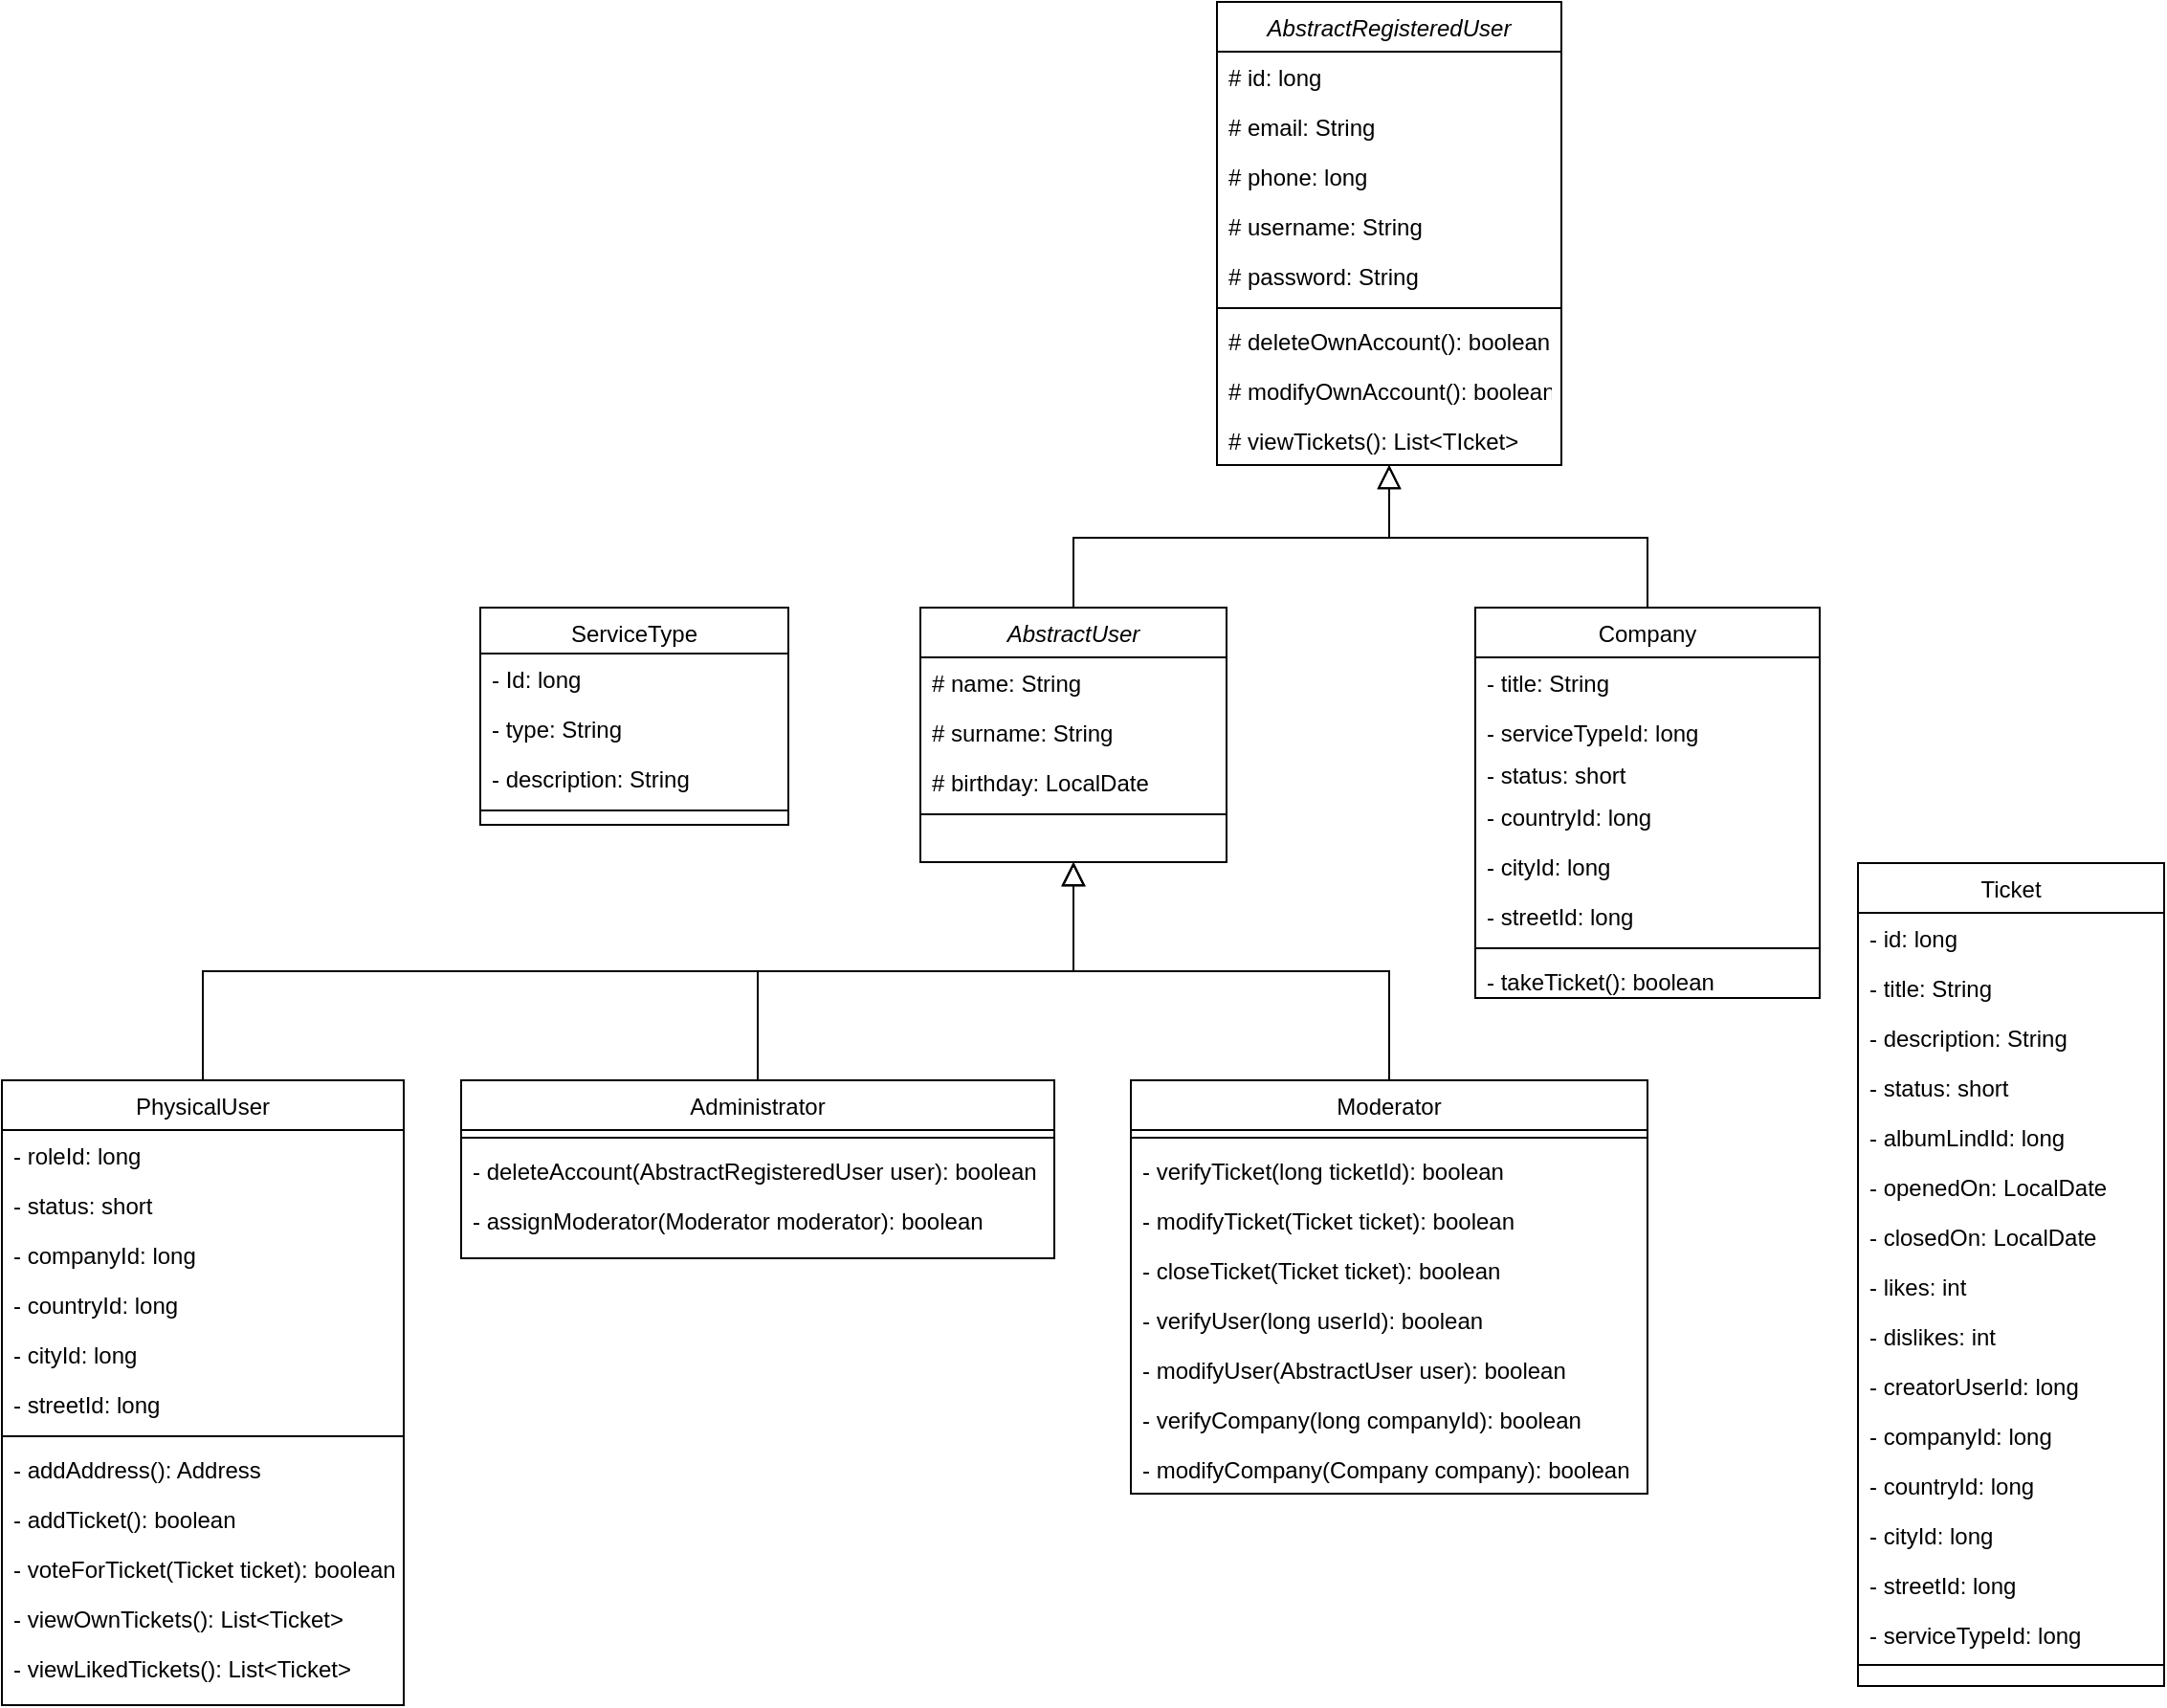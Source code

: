<mxfile version="14.1.8" type="device"><diagram id="C5RBs43oDa-KdzZeNtuy" name="Page-1"><mxGraphModel dx="1773" dy="1786" grid="1" gridSize="10" guides="1" tooltips="1" connect="1" arrows="1" fold="1" page="1" pageScale="1" pageWidth="827" pageHeight="1169" math="0" shadow="0"><root><mxCell id="WIyWlLk6GJQsqaUBKTNV-0"/><mxCell id="WIyWlLk6GJQsqaUBKTNV-1" parent="WIyWlLk6GJQsqaUBKTNV-0"/><mxCell id="zkfFHV4jXpPFQw0GAbJ--0" value="AbstractUser" style="swimlane;fontStyle=2;align=center;verticalAlign=top;childLayout=stackLayout;horizontal=1;startSize=26;horizontalStack=0;resizeParent=1;resizeLast=0;collapsible=1;marginBottom=0;rounded=0;shadow=0;strokeWidth=1;" parent="WIyWlLk6GJQsqaUBKTNV-1" vertex="1"><mxGeometry x="210" y="236.5" width="160" height="133" as="geometry"><mxRectangle x="230" y="140" width="160" height="26" as="alternateBounds"/></mxGeometry></mxCell><mxCell id="zkfFHV4jXpPFQw0GAbJ--2" value="# name: String&#10;" style="text;align=left;verticalAlign=top;spacingLeft=4;spacingRight=4;overflow=hidden;rotatable=0;points=[[0,0.5],[1,0.5]];portConstraint=eastwest;rounded=0;shadow=0;html=0;" parent="zkfFHV4jXpPFQw0GAbJ--0" vertex="1"><mxGeometry y="26" width="160" height="26" as="geometry"/></mxCell><mxCell id="zkfFHV4jXpPFQw0GAbJ--3" value="# surname: String" style="text;align=left;verticalAlign=top;spacingLeft=4;spacingRight=4;overflow=hidden;rotatable=0;points=[[0,0.5],[1,0.5]];portConstraint=eastwest;rounded=0;shadow=0;html=0;" parent="zkfFHV4jXpPFQw0GAbJ--0" vertex="1"><mxGeometry y="52" width="160" height="26" as="geometry"/></mxCell><mxCell id="q872eu7OvxJ8_eSv7n3Q-4" value="# birthday: LocalDate" style="text;align=left;verticalAlign=top;spacingLeft=4;spacingRight=4;overflow=hidden;rotatable=0;points=[[0,0.5],[1,0.5]];portConstraint=eastwest;" parent="zkfFHV4jXpPFQw0GAbJ--0" vertex="1"><mxGeometry y="78" width="160" height="26" as="geometry"/></mxCell><mxCell id="zkfFHV4jXpPFQw0GAbJ--4" value="" style="line;html=1;strokeWidth=1;align=left;verticalAlign=middle;spacingTop=-1;spacingLeft=3;spacingRight=3;rotatable=0;labelPosition=right;points=[];portConstraint=eastwest;" parent="zkfFHV4jXpPFQw0GAbJ--0" vertex="1"><mxGeometry y="104" width="160" height="8" as="geometry"/></mxCell><mxCell id="zkfFHV4jXpPFQw0GAbJ--6" value="PhysicalUser" style="swimlane;fontStyle=0;align=center;verticalAlign=top;childLayout=stackLayout;horizontal=1;startSize=26;horizontalStack=0;resizeParent=1;resizeLast=0;collapsible=1;marginBottom=0;rounded=0;shadow=0;strokeWidth=1;" parent="WIyWlLk6GJQsqaUBKTNV-1" vertex="1"><mxGeometry x="-270" y="483.5" width="210" height="326.5" as="geometry"><mxRectangle x="130" y="380" width="160" height="26" as="alternateBounds"/></mxGeometry></mxCell><mxCell id="6zYXiYDMdZ6M6vd9xcqS-14" value="- roleId: long" style="text;align=left;verticalAlign=top;spacingLeft=4;spacingRight=4;overflow=hidden;rotatable=0;points=[[0,0.5],[1,0.5]];portConstraint=eastwest;" parent="zkfFHV4jXpPFQw0GAbJ--6" vertex="1"><mxGeometry y="26" width="210" height="26" as="geometry"/></mxCell><mxCell id="6zYXiYDMdZ6M6vd9xcqS-16" value="- status: short" style="text;align=left;verticalAlign=top;spacingLeft=4;spacingRight=4;overflow=hidden;rotatable=0;points=[[0,0.5],[1,0.5]];portConstraint=eastwest;" parent="zkfFHV4jXpPFQw0GAbJ--6" vertex="1"><mxGeometry y="52" width="210" height="26" as="geometry"/></mxCell><mxCell id="hc353u03BxUJE78Lvv7y-8" value="- companyId: long" style="text;align=left;verticalAlign=top;spacingLeft=4;spacingRight=4;overflow=hidden;rotatable=0;points=[[0,0.5],[1,0.5]];portConstraint=eastwest;" vertex="1" parent="zkfFHV4jXpPFQw0GAbJ--6"><mxGeometry y="78" width="210" height="26" as="geometry"/></mxCell><mxCell id="hc353u03BxUJE78Lvv7y-9" value="- countryId: long" style="text;align=left;verticalAlign=top;spacingLeft=4;spacingRight=4;overflow=hidden;rotatable=0;points=[[0,0.5],[1,0.5]];portConstraint=eastwest;" vertex="1" parent="zkfFHV4jXpPFQw0GAbJ--6"><mxGeometry y="104" width="210" height="26" as="geometry"/></mxCell><mxCell id="hc353u03BxUJE78Lvv7y-10" value="- cityId: long" style="text;align=left;verticalAlign=top;spacingLeft=4;spacingRight=4;overflow=hidden;rotatable=0;points=[[0,0.5],[1,0.5]];portConstraint=eastwest;" vertex="1" parent="zkfFHV4jXpPFQw0GAbJ--6"><mxGeometry y="130" width="210" height="26" as="geometry"/></mxCell><mxCell id="hc353u03BxUJE78Lvv7y-11" value="- streetId: long" style="text;align=left;verticalAlign=top;spacingLeft=4;spacingRight=4;overflow=hidden;rotatable=0;points=[[0,0.5],[1,0.5]];portConstraint=eastwest;" vertex="1" parent="zkfFHV4jXpPFQw0GAbJ--6"><mxGeometry y="156" width="210" height="26" as="geometry"/></mxCell><mxCell id="zkfFHV4jXpPFQw0GAbJ--9" value="" style="line;html=1;strokeWidth=1;align=left;verticalAlign=middle;spacingTop=-1;spacingLeft=3;spacingRight=3;rotatable=0;labelPosition=right;points=[];portConstraint=eastwest;" parent="zkfFHV4jXpPFQw0GAbJ--6" vertex="1"><mxGeometry y="182" width="210" height="8" as="geometry"/></mxCell><mxCell id="6zYXiYDMdZ6M6vd9xcqS-6" value="- addAddress(): Address" style="text;align=left;verticalAlign=top;spacingLeft=4;spacingRight=4;overflow=hidden;rotatable=0;points=[[0,0.5],[1,0.5]];portConstraint=eastwest;" parent="zkfFHV4jXpPFQw0GAbJ--6" vertex="1"><mxGeometry y="190" width="210" height="26" as="geometry"/></mxCell><mxCell id="6zYXiYDMdZ6M6vd9xcqS-7" value="- addTicket(): boolean" style="text;align=left;verticalAlign=top;spacingLeft=4;spacingRight=4;overflow=hidden;rotatable=0;points=[[0,0.5],[1,0.5]];portConstraint=eastwest;" parent="zkfFHV4jXpPFQw0GAbJ--6" vertex="1"><mxGeometry y="216" width="210" height="26" as="geometry"/></mxCell><mxCell id="6zYXiYDMdZ6M6vd9xcqS-8" value="- voteForTicket(Ticket ticket): boolean" style="text;align=left;verticalAlign=top;spacingLeft=4;spacingRight=4;overflow=hidden;rotatable=0;points=[[0,0.5],[1,0.5]];portConstraint=eastwest;" parent="zkfFHV4jXpPFQw0GAbJ--6" vertex="1"><mxGeometry y="242" width="210" height="26" as="geometry"/></mxCell><mxCell id="wPlkmek6dl3MvxsALLrD-10" value="- viewOwnTickets(): List&lt;Ticket&gt;" style="text;align=left;verticalAlign=top;spacingLeft=4;spacingRight=4;overflow=hidden;rotatable=0;points=[[0,0.5],[1,0.5]];portConstraint=eastwest;" parent="zkfFHV4jXpPFQw0GAbJ--6" vertex="1"><mxGeometry y="268" width="210" height="26" as="geometry"/></mxCell><mxCell id="wPlkmek6dl3MvxsALLrD-11" value="- viewLikedTickets(): List&lt;Ticket&gt;" style="text;align=left;verticalAlign=top;spacingLeft=4;spacingRight=4;overflow=hidden;rotatable=0;points=[[0,0.5],[1,0.5]];portConstraint=eastwest;" parent="zkfFHV4jXpPFQw0GAbJ--6" vertex="1"><mxGeometry y="294" width="210" height="26" as="geometry"/></mxCell><mxCell id="zkfFHV4jXpPFQw0GAbJ--12" value="" style="endArrow=block;endSize=10;endFill=0;shadow=0;strokeWidth=1;rounded=0;edgeStyle=elbowEdgeStyle;elbow=vertical;" parent="WIyWlLk6GJQsqaUBKTNV-1" source="zkfFHV4jXpPFQw0GAbJ--6" target="zkfFHV4jXpPFQw0GAbJ--0" edge="1"><mxGeometry width="160" relative="1" as="geometry"><mxPoint x="190" y="386.5" as="sourcePoint"/><mxPoint x="190" y="386.5" as="targetPoint"/></mxGeometry></mxCell><mxCell id="zkfFHV4jXpPFQw0GAbJ--13" value="Moderator" style="swimlane;fontStyle=0;align=center;verticalAlign=top;childLayout=stackLayout;horizontal=1;startSize=26;horizontalStack=0;resizeParent=1;resizeLast=0;collapsible=1;marginBottom=0;rounded=0;shadow=0;strokeWidth=1;" parent="WIyWlLk6GJQsqaUBKTNV-1" vertex="1"><mxGeometry x="320" y="483.5" width="270" height="216" as="geometry"><mxRectangle x="340" y="380" width="170" height="26" as="alternateBounds"/></mxGeometry></mxCell><mxCell id="zkfFHV4jXpPFQw0GAbJ--15" value="" style="line;html=1;strokeWidth=1;align=left;verticalAlign=middle;spacingTop=-1;spacingLeft=3;spacingRight=3;rotatable=0;labelPosition=right;points=[];portConstraint=eastwest;" parent="zkfFHV4jXpPFQw0GAbJ--13" vertex="1"><mxGeometry y="26" width="270" height="8" as="geometry"/></mxCell><mxCell id="6zYXiYDMdZ6M6vd9xcqS-4" value="- verifyTicket(long ticketId): boolean" style="text;align=left;verticalAlign=top;spacingLeft=4;spacingRight=4;overflow=hidden;rotatable=0;points=[[0,0.5],[1,0.5]];portConstraint=eastwest;" parent="zkfFHV4jXpPFQw0GAbJ--13" vertex="1"><mxGeometry y="34" width="270" height="26" as="geometry"/></mxCell><mxCell id="6zYXiYDMdZ6M6vd9xcqS-5" value="- modifyTicket(Ticket ticket): boolean" style="text;align=left;verticalAlign=top;spacingLeft=4;spacingRight=4;overflow=hidden;rotatable=0;points=[[0,0.5],[1,0.5]];portConstraint=eastwest;" parent="zkfFHV4jXpPFQw0GAbJ--13" vertex="1"><mxGeometry y="60" width="270" height="26" as="geometry"/></mxCell><mxCell id="wPlkmek6dl3MvxsALLrD-2" value="- closeTicket(Ticket ticket): boolean" style="text;align=left;verticalAlign=top;spacingLeft=4;spacingRight=4;overflow=hidden;rotatable=0;points=[[0,0.5],[1,0.5]];portConstraint=eastwest;" parent="zkfFHV4jXpPFQw0GAbJ--13" vertex="1"><mxGeometry y="86" width="270" height="26" as="geometry"/></mxCell><mxCell id="6zYXiYDMdZ6M6vd9xcqS-17" value="- verifyUser(long userId): boolean" style="text;align=left;verticalAlign=top;spacingLeft=4;spacingRight=4;overflow=hidden;rotatable=0;points=[[0,0.5],[1,0.5]];portConstraint=eastwest;" parent="zkfFHV4jXpPFQw0GAbJ--13" vertex="1"><mxGeometry y="112" width="270" height="26" as="geometry"/></mxCell><mxCell id="6zYXiYDMdZ6M6vd9xcqS-18" value="- modifyUser(AbstractUser user): boolean" style="text;align=left;verticalAlign=top;spacingLeft=4;spacingRight=4;overflow=hidden;rotatable=0;points=[[0,0.5],[1,0.5]];portConstraint=eastwest;" parent="zkfFHV4jXpPFQw0GAbJ--13" vertex="1"><mxGeometry y="138" width="270" height="26" as="geometry"/></mxCell><mxCell id="6zYXiYDMdZ6M6vd9xcqS-21" value="- verifyCompany(long companyId): boolean" style="text;align=left;verticalAlign=top;spacingLeft=4;spacingRight=4;overflow=hidden;rotatable=0;points=[[0,0.5],[1,0.5]];portConstraint=eastwest;" parent="zkfFHV4jXpPFQw0GAbJ--13" vertex="1"><mxGeometry y="164" width="270" height="26" as="geometry"/></mxCell><mxCell id="6zYXiYDMdZ6M6vd9xcqS-20" value="- modifyCompany(Company company): boolean" style="text;align=left;verticalAlign=top;spacingLeft=4;spacingRight=4;overflow=hidden;rotatable=0;points=[[0,0.5],[1,0.5]];portConstraint=eastwest;" parent="zkfFHV4jXpPFQw0GAbJ--13" vertex="1"><mxGeometry y="190" width="270" height="26" as="geometry"/></mxCell><mxCell id="zkfFHV4jXpPFQw0GAbJ--16" value="" style="endArrow=block;endSize=10;endFill=0;shadow=0;strokeWidth=1;rounded=0;edgeStyle=elbowEdgeStyle;elbow=vertical;" parent="WIyWlLk6GJQsqaUBKTNV-1" source="zkfFHV4jXpPFQw0GAbJ--13" target="zkfFHV4jXpPFQw0GAbJ--0" edge="1"><mxGeometry width="160" relative="1" as="geometry"><mxPoint x="200" y="556.5" as="sourcePoint"/><mxPoint x="300" y="454.5" as="targetPoint"/></mxGeometry></mxCell><mxCell id="q872eu7OvxJ8_eSv7n3Q-6" value="Company" style="swimlane;fontStyle=0;align=center;verticalAlign=top;childLayout=stackLayout;horizontal=1;startSize=26;horizontalStack=0;resizeParent=1;resizeLast=0;collapsible=1;marginBottom=0;rounded=0;shadow=0;strokeWidth=1;" parent="WIyWlLk6GJQsqaUBKTNV-1" vertex="1"><mxGeometry x="500" y="236.5" width="180" height="204" as="geometry"><mxRectangle x="230" y="140" width="160" height="26" as="alternateBounds"/></mxGeometry></mxCell><mxCell id="q872eu7OvxJ8_eSv7n3Q-8" value="- title: String&#10;" style="text;align=left;verticalAlign=top;spacingLeft=4;spacingRight=4;overflow=hidden;rotatable=0;points=[[0,0.5],[1,0.5]];portConstraint=eastwest;rounded=0;shadow=0;html=0;" parent="q872eu7OvxJ8_eSv7n3Q-6" vertex="1"><mxGeometry y="26" width="180" height="26" as="geometry"/></mxCell><mxCell id="q872eu7OvxJ8_eSv7n3Q-24" value="- serviceTypeId: long" style="text;align=left;verticalAlign=top;spacingLeft=4;spacingRight=4;overflow=hidden;rotatable=0;points=[[0,0.5],[1,0.5]];portConstraint=eastwest;rounded=0;shadow=0;html=0;" parent="q872eu7OvxJ8_eSv7n3Q-6" vertex="1"><mxGeometry y="52" width="180" height="22" as="geometry"/></mxCell><mxCell id="hc353u03BxUJE78Lvv7y-12" value="- status: short" style="text;align=left;verticalAlign=top;spacingLeft=4;spacingRight=4;overflow=hidden;rotatable=0;points=[[0,0.5],[1,0.5]];portConstraint=eastwest;rounded=0;shadow=0;html=0;" vertex="1" parent="q872eu7OvxJ8_eSv7n3Q-6"><mxGeometry y="74" width="180" height="22" as="geometry"/></mxCell><mxCell id="q872eu7OvxJ8_eSv7n3Q-9" value="- countryId: long" style="text;align=left;verticalAlign=top;spacingLeft=4;spacingRight=4;overflow=hidden;rotatable=0;points=[[0,0.5],[1,0.5]];portConstraint=eastwest;rounded=0;shadow=0;html=0;" parent="q872eu7OvxJ8_eSv7n3Q-6" vertex="1"><mxGeometry y="96" width="180" height="26" as="geometry"/></mxCell><mxCell id="hc353u03BxUJE78Lvv7y-13" value="- cityId: long" style="text;align=left;verticalAlign=top;spacingLeft=4;spacingRight=4;overflow=hidden;rotatable=0;points=[[0,0.5],[1,0.5]];portConstraint=eastwest;rounded=0;shadow=0;html=0;" vertex="1" parent="q872eu7OvxJ8_eSv7n3Q-6"><mxGeometry y="122" width="180" height="26" as="geometry"/></mxCell><mxCell id="hc353u03BxUJE78Lvv7y-14" value="- streetId: long" style="text;align=left;verticalAlign=top;spacingLeft=4;spacingRight=4;overflow=hidden;rotatable=0;points=[[0,0.5],[1,0.5]];portConstraint=eastwest;rounded=0;shadow=0;html=0;" vertex="1" parent="q872eu7OvxJ8_eSv7n3Q-6"><mxGeometry y="148" width="180" height="26" as="geometry"/></mxCell><mxCell id="q872eu7OvxJ8_eSv7n3Q-13" value="" style="line;html=1;strokeWidth=1;align=left;verticalAlign=middle;spacingTop=-1;spacingLeft=3;spacingRight=3;rotatable=0;labelPosition=right;points=[];portConstraint=eastwest;" parent="q872eu7OvxJ8_eSv7n3Q-6" vertex="1"><mxGeometry y="174" width="180" height="8" as="geometry"/></mxCell><mxCell id="wPlkmek6dl3MvxsALLrD-5" value="- takeTicket(): boolean" style="text;align=left;verticalAlign=top;spacingLeft=4;spacingRight=4;overflow=hidden;rotatable=0;points=[[0,0.5],[1,0.5]];portConstraint=eastwest;rounded=0;shadow=0;html=0;" parent="q872eu7OvxJ8_eSv7n3Q-6" vertex="1"><mxGeometry y="182" width="180" height="22" as="geometry"/></mxCell><mxCell id="q872eu7OvxJ8_eSv7n3Q-14" value="AbstractRegisteredUser" style="swimlane;fontStyle=2;align=center;verticalAlign=top;childLayout=stackLayout;horizontal=1;startSize=26;horizontalStack=0;resizeParent=1;resizeLast=0;collapsible=1;marginBottom=0;rounded=0;shadow=0;strokeWidth=1;" parent="WIyWlLk6GJQsqaUBKTNV-1" vertex="1"><mxGeometry x="365" y="-80" width="180" height="242" as="geometry"><mxRectangle x="230" y="140" width="160" height="26" as="alternateBounds"/></mxGeometry></mxCell><mxCell id="q872eu7OvxJ8_eSv7n3Q-15" value="# id: long" style="text;align=left;verticalAlign=top;spacingLeft=4;spacingRight=4;overflow=hidden;rotatable=0;points=[[0,0.5],[1,0.5]];portConstraint=eastwest;" parent="q872eu7OvxJ8_eSv7n3Q-14" vertex="1"><mxGeometry y="26" width="180" height="26" as="geometry"/></mxCell><mxCell id="q872eu7OvxJ8_eSv7n3Q-18" value="# email: String" style="text;align=left;verticalAlign=top;spacingLeft=4;spacingRight=4;overflow=hidden;rotatable=0;points=[[0,0.5],[1,0.5]];portConstraint=eastwest;" parent="q872eu7OvxJ8_eSv7n3Q-14" vertex="1"><mxGeometry y="52" width="180" height="26" as="geometry"/></mxCell><mxCell id="q872eu7OvxJ8_eSv7n3Q-19" value="# phone: long" style="text;align=left;verticalAlign=top;spacingLeft=4;spacingRight=4;overflow=hidden;rotatable=0;points=[[0,0.5],[1,0.5]];portConstraint=eastwest;" parent="q872eu7OvxJ8_eSv7n3Q-14" vertex="1"><mxGeometry y="78" width="180" height="26" as="geometry"/></mxCell><mxCell id="wPlkmek6dl3MvxsALLrD-0" value="# username: String" style="text;align=left;verticalAlign=top;spacingLeft=4;spacingRight=4;overflow=hidden;rotatable=0;points=[[0,0.5],[1,0.5]];portConstraint=eastwest;" parent="q872eu7OvxJ8_eSv7n3Q-14" vertex="1"><mxGeometry y="104" width="180" height="26" as="geometry"/></mxCell><mxCell id="hc353u03BxUJE78Lvv7y-4" value="# password: String" style="text;align=left;verticalAlign=top;spacingLeft=4;spacingRight=4;overflow=hidden;rotatable=0;points=[[0,0.5],[1,0.5]];portConstraint=eastwest;" vertex="1" parent="q872eu7OvxJ8_eSv7n3Q-14"><mxGeometry y="130" width="180" height="26" as="geometry"/></mxCell><mxCell id="q872eu7OvxJ8_eSv7n3Q-21" value="" style="line;html=1;strokeWidth=1;align=left;verticalAlign=middle;spacingTop=-1;spacingLeft=3;spacingRight=3;rotatable=0;labelPosition=right;points=[];portConstraint=eastwest;" parent="q872eu7OvxJ8_eSv7n3Q-14" vertex="1"><mxGeometry y="156" width="180" height="8" as="geometry"/></mxCell><mxCell id="wPlkmek6dl3MvxsALLrD-4" value="# deleteOwnAccount(): boolean" style="text;align=left;verticalAlign=top;spacingLeft=4;spacingRight=4;overflow=hidden;rotatable=0;points=[[0,0.5],[1,0.5]];portConstraint=eastwest;" parent="q872eu7OvxJ8_eSv7n3Q-14" vertex="1"><mxGeometry y="164" width="180" height="26" as="geometry"/></mxCell><mxCell id="wPlkmek6dl3MvxsALLrD-9" value="# modifyOwnAccount(): boolean" style="text;align=left;verticalAlign=top;spacingLeft=4;spacingRight=4;overflow=hidden;rotatable=0;points=[[0,0.5],[1,0.5]];portConstraint=eastwest;" parent="q872eu7OvxJ8_eSv7n3Q-14" vertex="1"><mxGeometry y="190" width="180" height="26" as="geometry"/></mxCell><mxCell id="wPlkmek6dl3MvxsALLrD-8" value="# viewTickets(): List&lt;TIcket&gt;" style="text;align=left;verticalAlign=top;spacingLeft=4;spacingRight=4;overflow=hidden;rotatable=0;points=[[0,0.5],[1,0.5]];portConstraint=eastwest;" parent="q872eu7OvxJ8_eSv7n3Q-14" vertex="1"><mxGeometry y="216" width="180" height="26" as="geometry"/></mxCell><mxCell id="q872eu7OvxJ8_eSv7n3Q-22" value="" style="endArrow=block;endSize=10;endFill=0;shadow=0;strokeWidth=1;rounded=0;edgeStyle=elbowEdgeStyle;elbow=vertical;exitX=0.5;exitY=0;exitDx=0;exitDy=0;entryX=0.5;entryY=1;entryDx=0;entryDy=0;entryPerimeter=0;" parent="WIyWlLk6GJQsqaUBKTNV-1" source="q872eu7OvxJ8_eSv7n3Q-6" target="wPlkmek6dl3MvxsALLrD-8" edge="1"><mxGeometry width="160" relative="1" as="geometry"><mxPoint x="590" y="180" as="sourcePoint"/><mxPoint x="450" y="180" as="targetPoint"/><Array as="points"><mxPoint x="530" y="200"/></Array></mxGeometry></mxCell><mxCell id="q872eu7OvxJ8_eSv7n3Q-23" value="" style="endArrow=block;endSize=10;endFill=0;shadow=0;strokeWidth=1;rounded=0;edgeStyle=elbowEdgeStyle;elbow=vertical;exitX=0.5;exitY=0;exitDx=0;exitDy=0;entryX=0.5;entryY=1;entryDx=0;entryDy=0;entryPerimeter=0;" parent="WIyWlLk6GJQsqaUBKTNV-1" source="zkfFHV4jXpPFQw0GAbJ--0" target="wPlkmek6dl3MvxsALLrD-8" edge="1"><mxGeometry width="160" relative="1" as="geometry"><mxPoint x="590" y="213" as="sourcePoint"/><mxPoint x="450" y="170" as="targetPoint"/><Array as="points"><mxPoint x="380" y="200"/></Array></mxGeometry></mxCell><mxCell id="q872eu7OvxJ8_eSv7n3Q-25" value="ServiceType" style="swimlane;fontStyle=0;align=center;verticalAlign=top;childLayout=stackLayout;horizontal=1;startSize=24;horizontalStack=0;resizeParent=1;resizeLast=0;collapsible=1;marginBottom=0;rounded=0;shadow=0;strokeWidth=1;" parent="WIyWlLk6GJQsqaUBKTNV-1" vertex="1"><mxGeometry x="-20" y="236.5" width="161" height="113.5" as="geometry"><mxRectangle x="230" y="140" width="160" height="26" as="alternateBounds"/></mxGeometry></mxCell><mxCell id="q872eu7OvxJ8_eSv7n3Q-26" value="- Id: long" style="text;align=left;verticalAlign=top;spacingLeft=4;spacingRight=4;overflow=hidden;rotatable=0;points=[[0,0.5],[1,0.5]];portConstraint=eastwest;rounded=0;shadow=0;html=0;" parent="q872eu7OvxJ8_eSv7n3Q-25" vertex="1"><mxGeometry y="24" width="161" height="26" as="geometry"/></mxCell><mxCell id="q872eu7OvxJ8_eSv7n3Q-30" value="- type: String" style="text;align=left;verticalAlign=top;spacingLeft=4;spacingRight=4;overflow=hidden;rotatable=0;points=[[0,0.5],[1,0.5]];portConstraint=eastwest;rounded=0;shadow=0;html=0;" parent="q872eu7OvxJ8_eSv7n3Q-25" vertex="1"><mxGeometry y="50" width="161" height="26" as="geometry"/></mxCell><mxCell id="q872eu7OvxJ8_eSv7n3Q-31" value="- description: String" style="text;align=left;verticalAlign=top;spacingLeft=4;spacingRight=4;overflow=hidden;rotatable=0;points=[[0,0.5],[1,0.5]];portConstraint=eastwest;rounded=0;shadow=0;html=0;" parent="q872eu7OvxJ8_eSv7n3Q-25" vertex="1"><mxGeometry y="76" width="161" height="26" as="geometry"/></mxCell><mxCell id="q872eu7OvxJ8_eSv7n3Q-29" value="" style="line;html=1;strokeWidth=1;align=left;verticalAlign=middle;spacingTop=-1;spacingLeft=3;spacingRight=3;rotatable=0;labelPosition=right;points=[];portConstraint=eastwest;" parent="q872eu7OvxJ8_eSv7n3Q-25" vertex="1"><mxGeometry y="102" width="161" height="8" as="geometry"/></mxCell><mxCell id="q872eu7OvxJ8_eSv7n3Q-42" value="Ticket" style="swimlane;fontStyle=0;align=center;verticalAlign=top;childLayout=stackLayout;horizontal=1;startSize=26;horizontalStack=0;resizeParent=1;resizeLast=0;collapsible=1;marginBottom=0;rounded=0;shadow=0;strokeWidth=1;" parent="WIyWlLk6GJQsqaUBKTNV-1" vertex="1"><mxGeometry x="700" y="370" width="160" height="430" as="geometry"><mxRectangle x="230" y="140" width="160" height="26" as="alternateBounds"/></mxGeometry></mxCell><mxCell id="q872eu7OvxJ8_eSv7n3Q-43" value="- id: long&#10;" style="text;align=left;verticalAlign=top;spacingLeft=4;spacingRight=4;overflow=hidden;rotatable=0;points=[[0,0.5],[1,0.5]];portConstraint=eastwest;rounded=0;shadow=0;html=0;" parent="q872eu7OvxJ8_eSv7n3Q-42" vertex="1"><mxGeometry y="26" width="160" height="26" as="geometry"/></mxCell><mxCell id="q872eu7OvxJ8_eSv7n3Q-44" value="- title: String" style="text;align=left;verticalAlign=top;spacingLeft=4;spacingRight=4;overflow=hidden;rotatable=0;points=[[0,0.5],[1,0.5]];portConstraint=eastwest;rounded=0;shadow=0;html=0;" parent="q872eu7OvxJ8_eSv7n3Q-42" vertex="1"><mxGeometry y="52" width="160" height="26" as="geometry"/></mxCell><mxCell id="q872eu7OvxJ8_eSv7n3Q-45" value="- description: String" style="text;align=left;verticalAlign=top;spacingLeft=4;spacingRight=4;overflow=hidden;rotatable=0;points=[[0,0.5],[1,0.5]];portConstraint=eastwest;" parent="q872eu7OvxJ8_eSv7n3Q-42" vertex="1"><mxGeometry y="78" width="160" height="26" as="geometry"/></mxCell><mxCell id="6zYXiYDMdZ6M6vd9xcqS-0" value="- status: short" style="text;align=left;verticalAlign=top;spacingLeft=4;spacingRight=4;overflow=hidden;rotatable=0;points=[[0,0.5],[1,0.5]];portConstraint=eastwest;rounded=0;shadow=0;html=0;" parent="q872eu7OvxJ8_eSv7n3Q-42" vertex="1"><mxGeometry y="104" width="160" height="26" as="geometry"/></mxCell><mxCell id="q872eu7OvxJ8_eSv7n3Q-52" value="- albumLindId: long" style="text;align=left;verticalAlign=top;spacingLeft=4;spacingRight=4;overflow=hidden;rotatable=0;points=[[0,0.5],[1,0.5]];portConstraint=eastwest;" parent="q872eu7OvxJ8_eSv7n3Q-42" vertex="1"><mxGeometry y="130" width="160" height="26" as="geometry"/></mxCell><mxCell id="q872eu7OvxJ8_eSv7n3Q-48" value="- openedOn: LocalDate" style="text;align=left;verticalAlign=top;spacingLeft=4;spacingRight=4;overflow=hidden;rotatable=0;points=[[0,0.5],[1,0.5]];portConstraint=eastwest;" parent="q872eu7OvxJ8_eSv7n3Q-42" vertex="1"><mxGeometry y="156" width="160" height="26" as="geometry"/></mxCell><mxCell id="q872eu7OvxJ8_eSv7n3Q-47" value="- closedOn: LocalDate" style="text;align=left;verticalAlign=top;spacingLeft=4;spacingRight=4;overflow=hidden;rotatable=0;points=[[0,0.5],[1,0.5]];portConstraint=eastwest;rounded=0;shadow=0;html=0;" parent="q872eu7OvxJ8_eSv7n3Q-42" vertex="1"><mxGeometry y="182" width="160" height="26" as="geometry"/></mxCell><mxCell id="q872eu7OvxJ8_eSv7n3Q-49" value="- likes: int" style="text;align=left;verticalAlign=top;spacingLeft=4;spacingRight=4;overflow=hidden;rotatable=0;points=[[0,0.5],[1,0.5]];portConstraint=eastwest;rounded=0;shadow=0;html=0;" parent="q872eu7OvxJ8_eSv7n3Q-42" vertex="1"><mxGeometry y="208" width="160" height="26" as="geometry"/></mxCell><mxCell id="q872eu7OvxJ8_eSv7n3Q-51" value="- dislikes: int" style="text;align=left;verticalAlign=top;spacingLeft=4;spacingRight=4;overflow=hidden;rotatable=0;points=[[0,0.5],[1,0.5]];portConstraint=eastwest;rounded=0;shadow=0;html=0;" parent="q872eu7OvxJ8_eSv7n3Q-42" vertex="1"><mxGeometry y="234" width="160" height="26" as="geometry"/></mxCell><mxCell id="q872eu7OvxJ8_eSv7n3Q-53" value="- creatorUserId: long" style="text;align=left;verticalAlign=top;spacingLeft=4;spacingRight=4;overflow=hidden;rotatable=0;points=[[0,0.5],[1,0.5]];portConstraint=eastwest;rounded=0;shadow=0;html=0;" parent="q872eu7OvxJ8_eSv7n3Q-42" vertex="1"><mxGeometry y="260" width="160" height="26" as="geometry"/></mxCell><mxCell id="wPlkmek6dl3MvxsALLrD-7" value="- companyId: long" style="text;align=left;verticalAlign=top;spacingLeft=4;spacingRight=4;overflow=hidden;rotatable=0;points=[[0,0.5],[1,0.5]];portConstraint=eastwest;rounded=0;shadow=0;html=0;" parent="q872eu7OvxJ8_eSv7n3Q-42" vertex="1"><mxGeometry y="286" width="160" height="26" as="geometry"/></mxCell><mxCell id="q872eu7OvxJ8_eSv7n3Q-54" value="- countryId: long" style="text;align=left;verticalAlign=top;spacingLeft=4;spacingRight=4;overflow=hidden;rotatable=0;points=[[0,0.5],[1,0.5]];portConstraint=eastwest;rounded=0;shadow=0;html=0;" parent="q872eu7OvxJ8_eSv7n3Q-42" vertex="1"><mxGeometry y="312" width="160" height="26" as="geometry"/></mxCell><mxCell id="hc353u03BxUJE78Lvv7y-2" value="- cityId: long" style="text;align=left;verticalAlign=top;spacingLeft=4;spacingRight=4;overflow=hidden;rotatable=0;points=[[0,0.5],[1,0.5]];portConstraint=eastwest;rounded=0;shadow=0;html=0;" vertex="1" parent="q872eu7OvxJ8_eSv7n3Q-42"><mxGeometry y="338" width="160" height="26" as="geometry"/></mxCell><mxCell id="hc353u03BxUJE78Lvv7y-3" value="- streetId: long" style="text;align=left;verticalAlign=top;spacingLeft=4;spacingRight=4;overflow=hidden;rotatable=0;points=[[0,0.5],[1,0.5]];portConstraint=eastwest;rounded=0;shadow=0;html=0;" vertex="1" parent="q872eu7OvxJ8_eSv7n3Q-42"><mxGeometry y="364" width="160" height="26" as="geometry"/></mxCell><mxCell id="hc353u03BxUJE78Lvv7y-1" value="- serviceTypeId: long" style="text;align=left;verticalAlign=top;spacingLeft=4;spacingRight=4;overflow=hidden;rotatable=0;points=[[0,0.5],[1,0.5]];portConstraint=eastwest;rounded=0;shadow=0;html=0;" vertex="1" parent="q872eu7OvxJ8_eSv7n3Q-42"><mxGeometry y="390" width="160" height="26" as="geometry"/></mxCell><mxCell id="q872eu7OvxJ8_eSv7n3Q-46" value="" style="line;html=1;strokeWidth=1;align=left;verticalAlign=middle;spacingTop=-1;spacingLeft=3;spacingRight=3;rotatable=0;labelPosition=right;points=[];portConstraint=eastwest;" parent="q872eu7OvxJ8_eSv7n3Q-42" vertex="1"><mxGeometry y="416" width="160" height="6" as="geometry"/></mxCell><mxCell id="6zYXiYDMdZ6M6vd9xcqS-9" value="Administrator" style="swimlane;fontStyle=0;align=center;verticalAlign=top;childLayout=stackLayout;horizontal=1;startSize=26;horizontalStack=0;resizeParent=1;resizeLast=0;collapsible=1;marginBottom=0;rounded=0;shadow=0;strokeWidth=1;" parent="WIyWlLk6GJQsqaUBKTNV-1" vertex="1"><mxGeometry x="-30" y="483.5" width="310" height="93" as="geometry"><mxRectangle x="340" y="380" width="170" height="26" as="alternateBounds"/></mxGeometry></mxCell><mxCell id="6zYXiYDMdZ6M6vd9xcqS-11" value="" style="line;html=1;strokeWidth=1;align=left;verticalAlign=middle;spacingTop=-1;spacingLeft=3;spacingRight=3;rotatable=0;labelPosition=right;points=[];portConstraint=eastwest;" parent="6zYXiYDMdZ6M6vd9xcqS-9" vertex="1"><mxGeometry y="26" width="310" height="8" as="geometry"/></mxCell><mxCell id="6zYXiYDMdZ6M6vd9xcqS-12" value="- deleteAccount(AbstractRegisteredUser user): boolean" style="text;align=left;verticalAlign=top;spacingLeft=4;spacingRight=4;overflow=hidden;rotatable=0;points=[[0,0.5],[1,0.5]];portConstraint=eastwest;" parent="6zYXiYDMdZ6M6vd9xcqS-9" vertex="1"><mxGeometry y="34" width="310" height="26" as="geometry"/></mxCell><mxCell id="6zYXiYDMdZ6M6vd9xcqS-13" value="- assignModerator(Moderator moderator): boolean" style="text;align=left;verticalAlign=top;spacingLeft=4;spacingRight=4;overflow=hidden;rotatable=0;points=[[0,0.5],[1,0.5]];portConstraint=eastwest;" parent="6zYXiYDMdZ6M6vd9xcqS-9" vertex="1"><mxGeometry y="60" width="310" height="26" as="geometry"/></mxCell><mxCell id="6zYXiYDMdZ6M6vd9xcqS-15" value="" style="endArrow=block;endSize=10;endFill=0;shadow=0;strokeWidth=1;rounded=0;edgeStyle=elbowEdgeStyle;elbow=vertical;entryX=0.5;entryY=1;entryDx=0;entryDy=0;" parent="WIyWlLk6GJQsqaUBKTNV-1" source="6zYXiYDMdZ6M6vd9xcqS-9" target="zkfFHV4jXpPFQw0GAbJ--0" edge="1"><mxGeometry width="160" relative="1" as="geometry"><mxPoint x="445" y="493.5" as="sourcePoint"/><mxPoint x="300" y="379.5" as="targetPoint"/></mxGeometry></mxCell></root></mxGraphModel></diagram></mxfile>